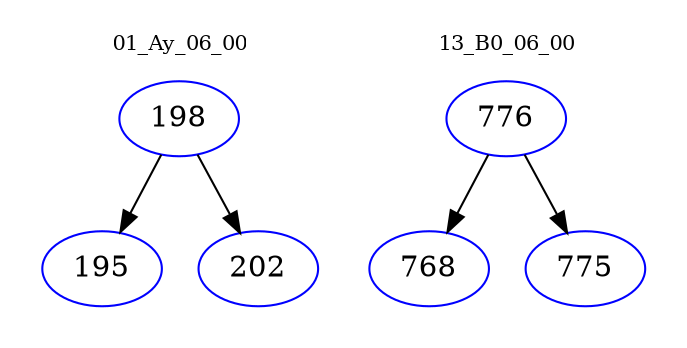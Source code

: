 digraph{
subgraph cluster_0 {
color = white
label = "01_Ay_06_00";
fontsize=10;
T0_198 [label="198", color="blue"]
T0_198 -> T0_195 [color="black"]
T0_195 [label="195", color="blue"]
T0_198 -> T0_202 [color="black"]
T0_202 [label="202", color="blue"]
}
subgraph cluster_1 {
color = white
label = "13_B0_06_00";
fontsize=10;
T1_776 [label="776", color="blue"]
T1_776 -> T1_768 [color="black"]
T1_768 [label="768", color="blue"]
T1_776 -> T1_775 [color="black"]
T1_775 [label="775", color="blue"]
}
}
